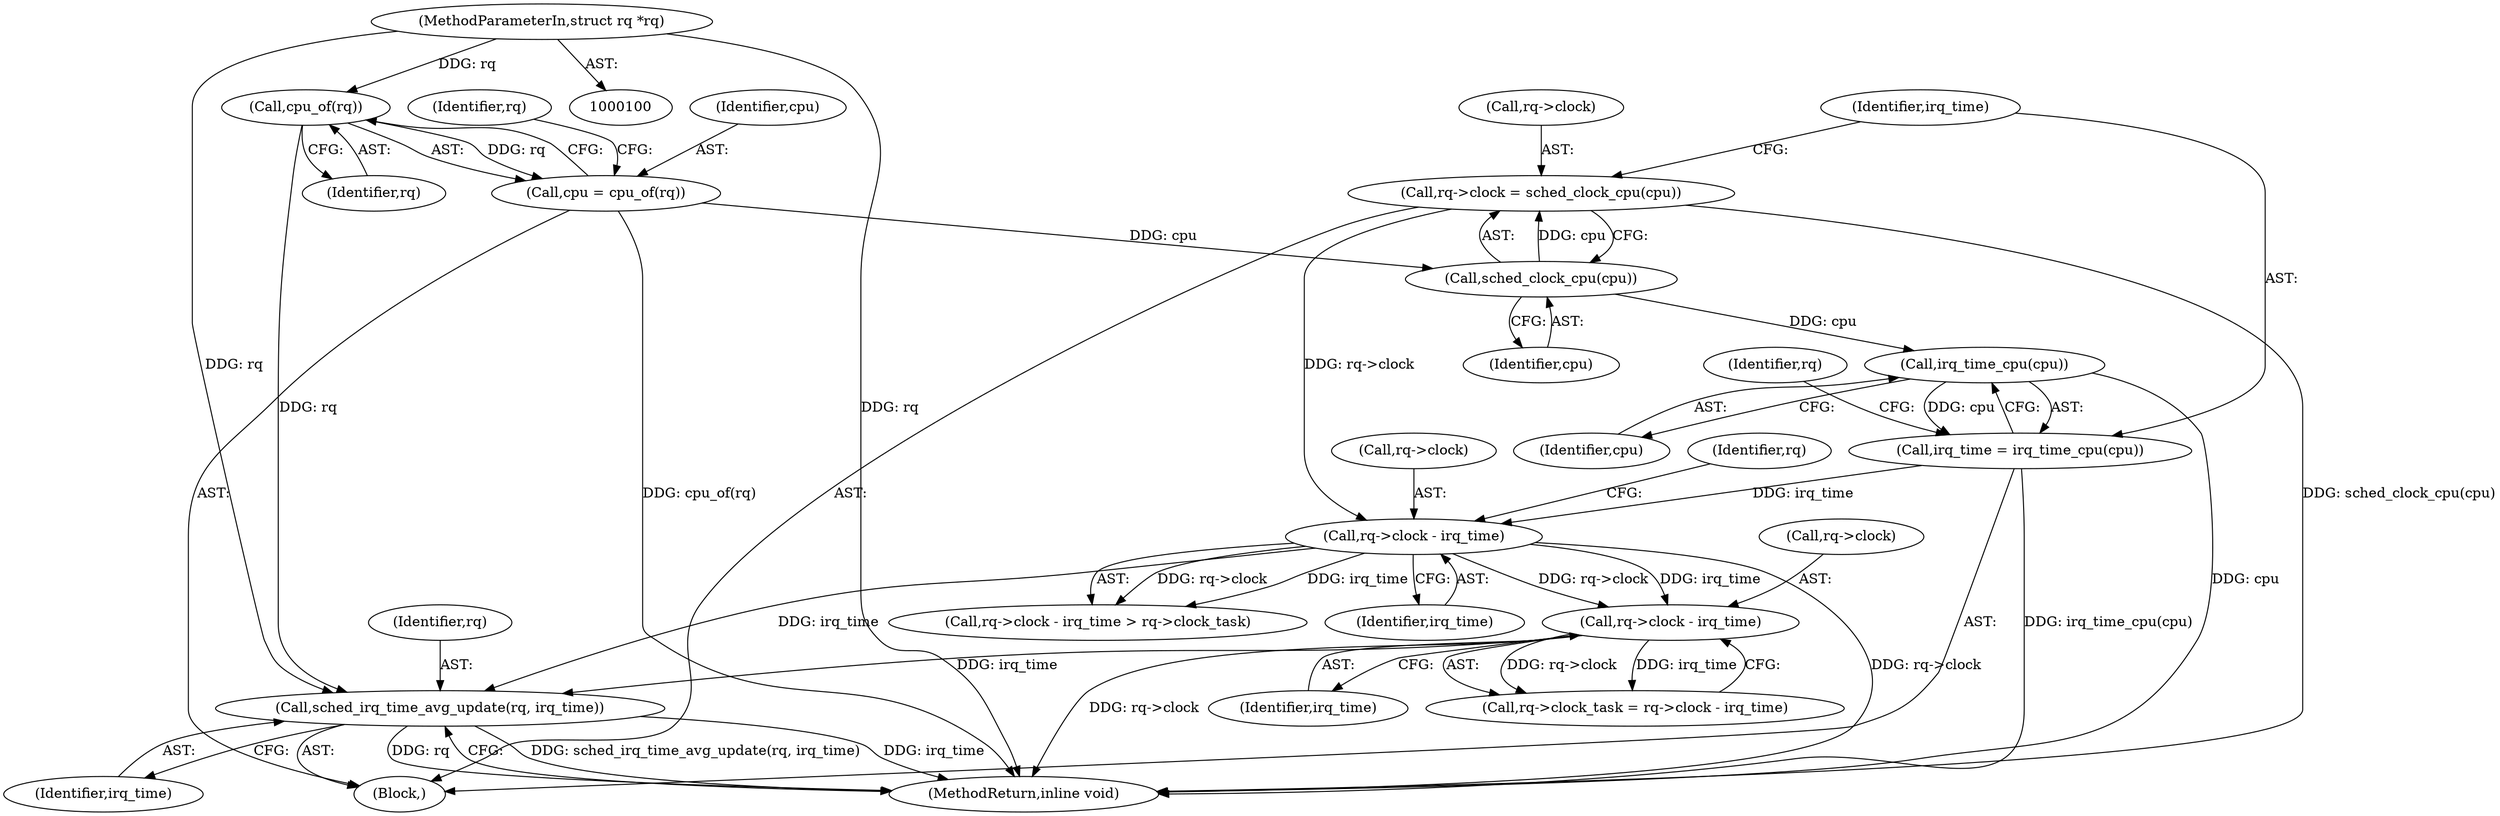 digraph "1_linux_f26f9aff6aaf67e9a430d16c266f91b13a5bff64_3@API" {
"1000144" [label="(Call,sched_irq_time_avg_update(rq, irq_time))"];
"1000112" [label="(Call,cpu_of(rq))"];
"1000101" [label="(MethodParameterIn,struct rq *rq)"];
"1000139" [label="(Call,rq->clock - irq_time)"];
"1000127" [label="(Call,rq->clock - irq_time)"];
"1000115" [label="(Call,rq->clock = sched_clock_cpu(cpu))"];
"1000119" [label="(Call,sched_clock_cpu(cpu))"];
"1000110" [label="(Call,cpu = cpu_of(rq))"];
"1000121" [label="(Call,irq_time = irq_time_cpu(cpu))"];
"1000123" [label="(Call,irq_time_cpu(cpu))"];
"1000126" [label="(Call,rq->clock - irq_time > rq->clock_task)"];
"1000145" [label="(Identifier,rq)"];
"1000119" [label="(Call,sched_clock_cpu(cpu))"];
"1000127" [label="(Call,rq->clock - irq_time)"];
"1000115" [label="(Call,rq->clock = sched_clock_cpu(cpu))"];
"1000120" [label="(Identifier,cpu)"];
"1000108" [label="(Block,)"];
"1000117" [label="(Identifier,rq)"];
"1000123" [label="(Call,irq_time_cpu(cpu))"];
"1000113" [label="(Identifier,rq)"];
"1000135" [label="(Call,rq->clock_task = rq->clock - irq_time)"];
"1000139" [label="(Call,rq->clock - irq_time)"];
"1000131" [label="(Identifier,irq_time)"];
"1000110" [label="(Call,cpu = cpu_of(rq))"];
"1000124" [label="(Identifier,cpu)"];
"1000144" [label="(Call,sched_irq_time_avg_update(rq, irq_time))"];
"1000133" [label="(Identifier,rq)"];
"1000143" [label="(Identifier,irq_time)"];
"1000147" [label="(MethodReturn,inline void)"];
"1000122" [label="(Identifier,irq_time)"];
"1000101" [label="(MethodParameterIn,struct rq *rq)"];
"1000111" [label="(Identifier,cpu)"];
"1000116" [label="(Call,rq->clock)"];
"1000146" [label="(Identifier,irq_time)"];
"1000121" [label="(Call,irq_time = irq_time_cpu(cpu))"];
"1000129" [label="(Identifier,rq)"];
"1000112" [label="(Call,cpu_of(rq))"];
"1000140" [label="(Call,rq->clock)"];
"1000128" [label="(Call,rq->clock)"];
"1000144" -> "1000108"  [label="AST: "];
"1000144" -> "1000146"  [label="CFG: "];
"1000145" -> "1000144"  [label="AST: "];
"1000146" -> "1000144"  [label="AST: "];
"1000147" -> "1000144"  [label="CFG: "];
"1000144" -> "1000147"  [label="DDG: sched_irq_time_avg_update(rq, irq_time)"];
"1000144" -> "1000147"  [label="DDG: irq_time"];
"1000144" -> "1000147"  [label="DDG: rq"];
"1000112" -> "1000144"  [label="DDG: rq"];
"1000101" -> "1000144"  [label="DDG: rq"];
"1000139" -> "1000144"  [label="DDG: irq_time"];
"1000127" -> "1000144"  [label="DDG: irq_time"];
"1000112" -> "1000110"  [label="AST: "];
"1000112" -> "1000113"  [label="CFG: "];
"1000113" -> "1000112"  [label="AST: "];
"1000110" -> "1000112"  [label="CFG: "];
"1000112" -> "1000110"  [label="DDG: rq"];
"1000101" -> "1000112"  [label="DDG: rq"];
"1000101" -> "1000100"  [label="AST: "];
"1000101" -> "1000147"  [label="DDG: rq"];
"1000139" -> "1000135"  [label="AST: "];
"1000139" -> "1000143"  [label="CFG: "];
"1000140" -> "1000139"  [label="AST: "];
"1000143" -> "1000139"  [label="AST: "];
"1000135" -> "1000139"  [label="CFG: "];
"1000139" -> "1000147"  [label="DDG: rq->clock"];
"1000139" -> "1000135"  [label="DDG: rq->clock"];
"1000139" -> "1000135"  [label="DDG: irq_time"];
"1000127" -> "1000139"  [label="DDG: rq->clock"];
"1000127" -> "1000139"  [label="DDG: irq_time"];
"1000127" -> "1000126"  [label="AST: "];
"1000127" -> "1000131"  [label="CFG: "];
"1000128" -> "1000127"  [label="AST: "];
"1000131" -> "1000127"  [label="AST: "];
"1000133" -> "1000127"  [label="CFG: "];
"1000127" -> "1000147"  [label="DDG: rq->clock"];
"1000127" -> "1000126"  [label="DDG: rq->clock"];
"1000127" -> "1000126"  [label="DDG: irq_time"];
"1000115" -> "1000127"  [label="DDG: rq->clock"];
"1000121" -> "1000127"  [label="DDG: irq_time"];
"1000115" -> "1000108"  [label="AST: "];
"1000115" -> "1000119"  [label="CFG: "];
"1000116" -> "1000115"  [label="AST: "];
"1000119" -> "1000115"  [label="AST: "];
"1000122" -> "1000115"  [label="CFG: "];
"1000115" -> "1000147"  [label="DDG: sched_clock_cpu(cpu)"];
"1000119" -> "1000115"  [label="DDG: cpu"];
"1000119" -> "1000120"  [label="CFG: "];
"1000120" -> "1000119"  [label="AST: "];
"1000110" -> "1000119"  [label="DDG: cpu"];
"1000119" -> "1000123"  [label="DDG: cpu"];
"1000110" -> "1000108"  [label="AST: "];
"1000111" -> "1000110"  [label="AST: "];
"1000117" -> "1000110"  [label="CFG: "];
"1000110" -> "1000147"  [label="DDG: cpu_of(rq)"];
"1000121" -> "1000108"  [label="AST: "];
"1000121" -> "1000123"  [label="CFG: "];
"1000122" -> "1000121"  [label="AST: "];
"1000123" -> "1000121"  [label="AST: "];
"1000129" -> "1000121"  [label="CFG: "];
"1000121" -> "1000147"  [label="DDG: irq_time_cpu(cpu)"];
"1000123" -> "1000121"  [label="DDG: cpu"];
"1000123" -> "1000124"  [label="CFG: "];
"1000124" -> "1000123"  [label="AST: "];
"1000123" -> "1000147"  [label="DDG: cpu"];
}
